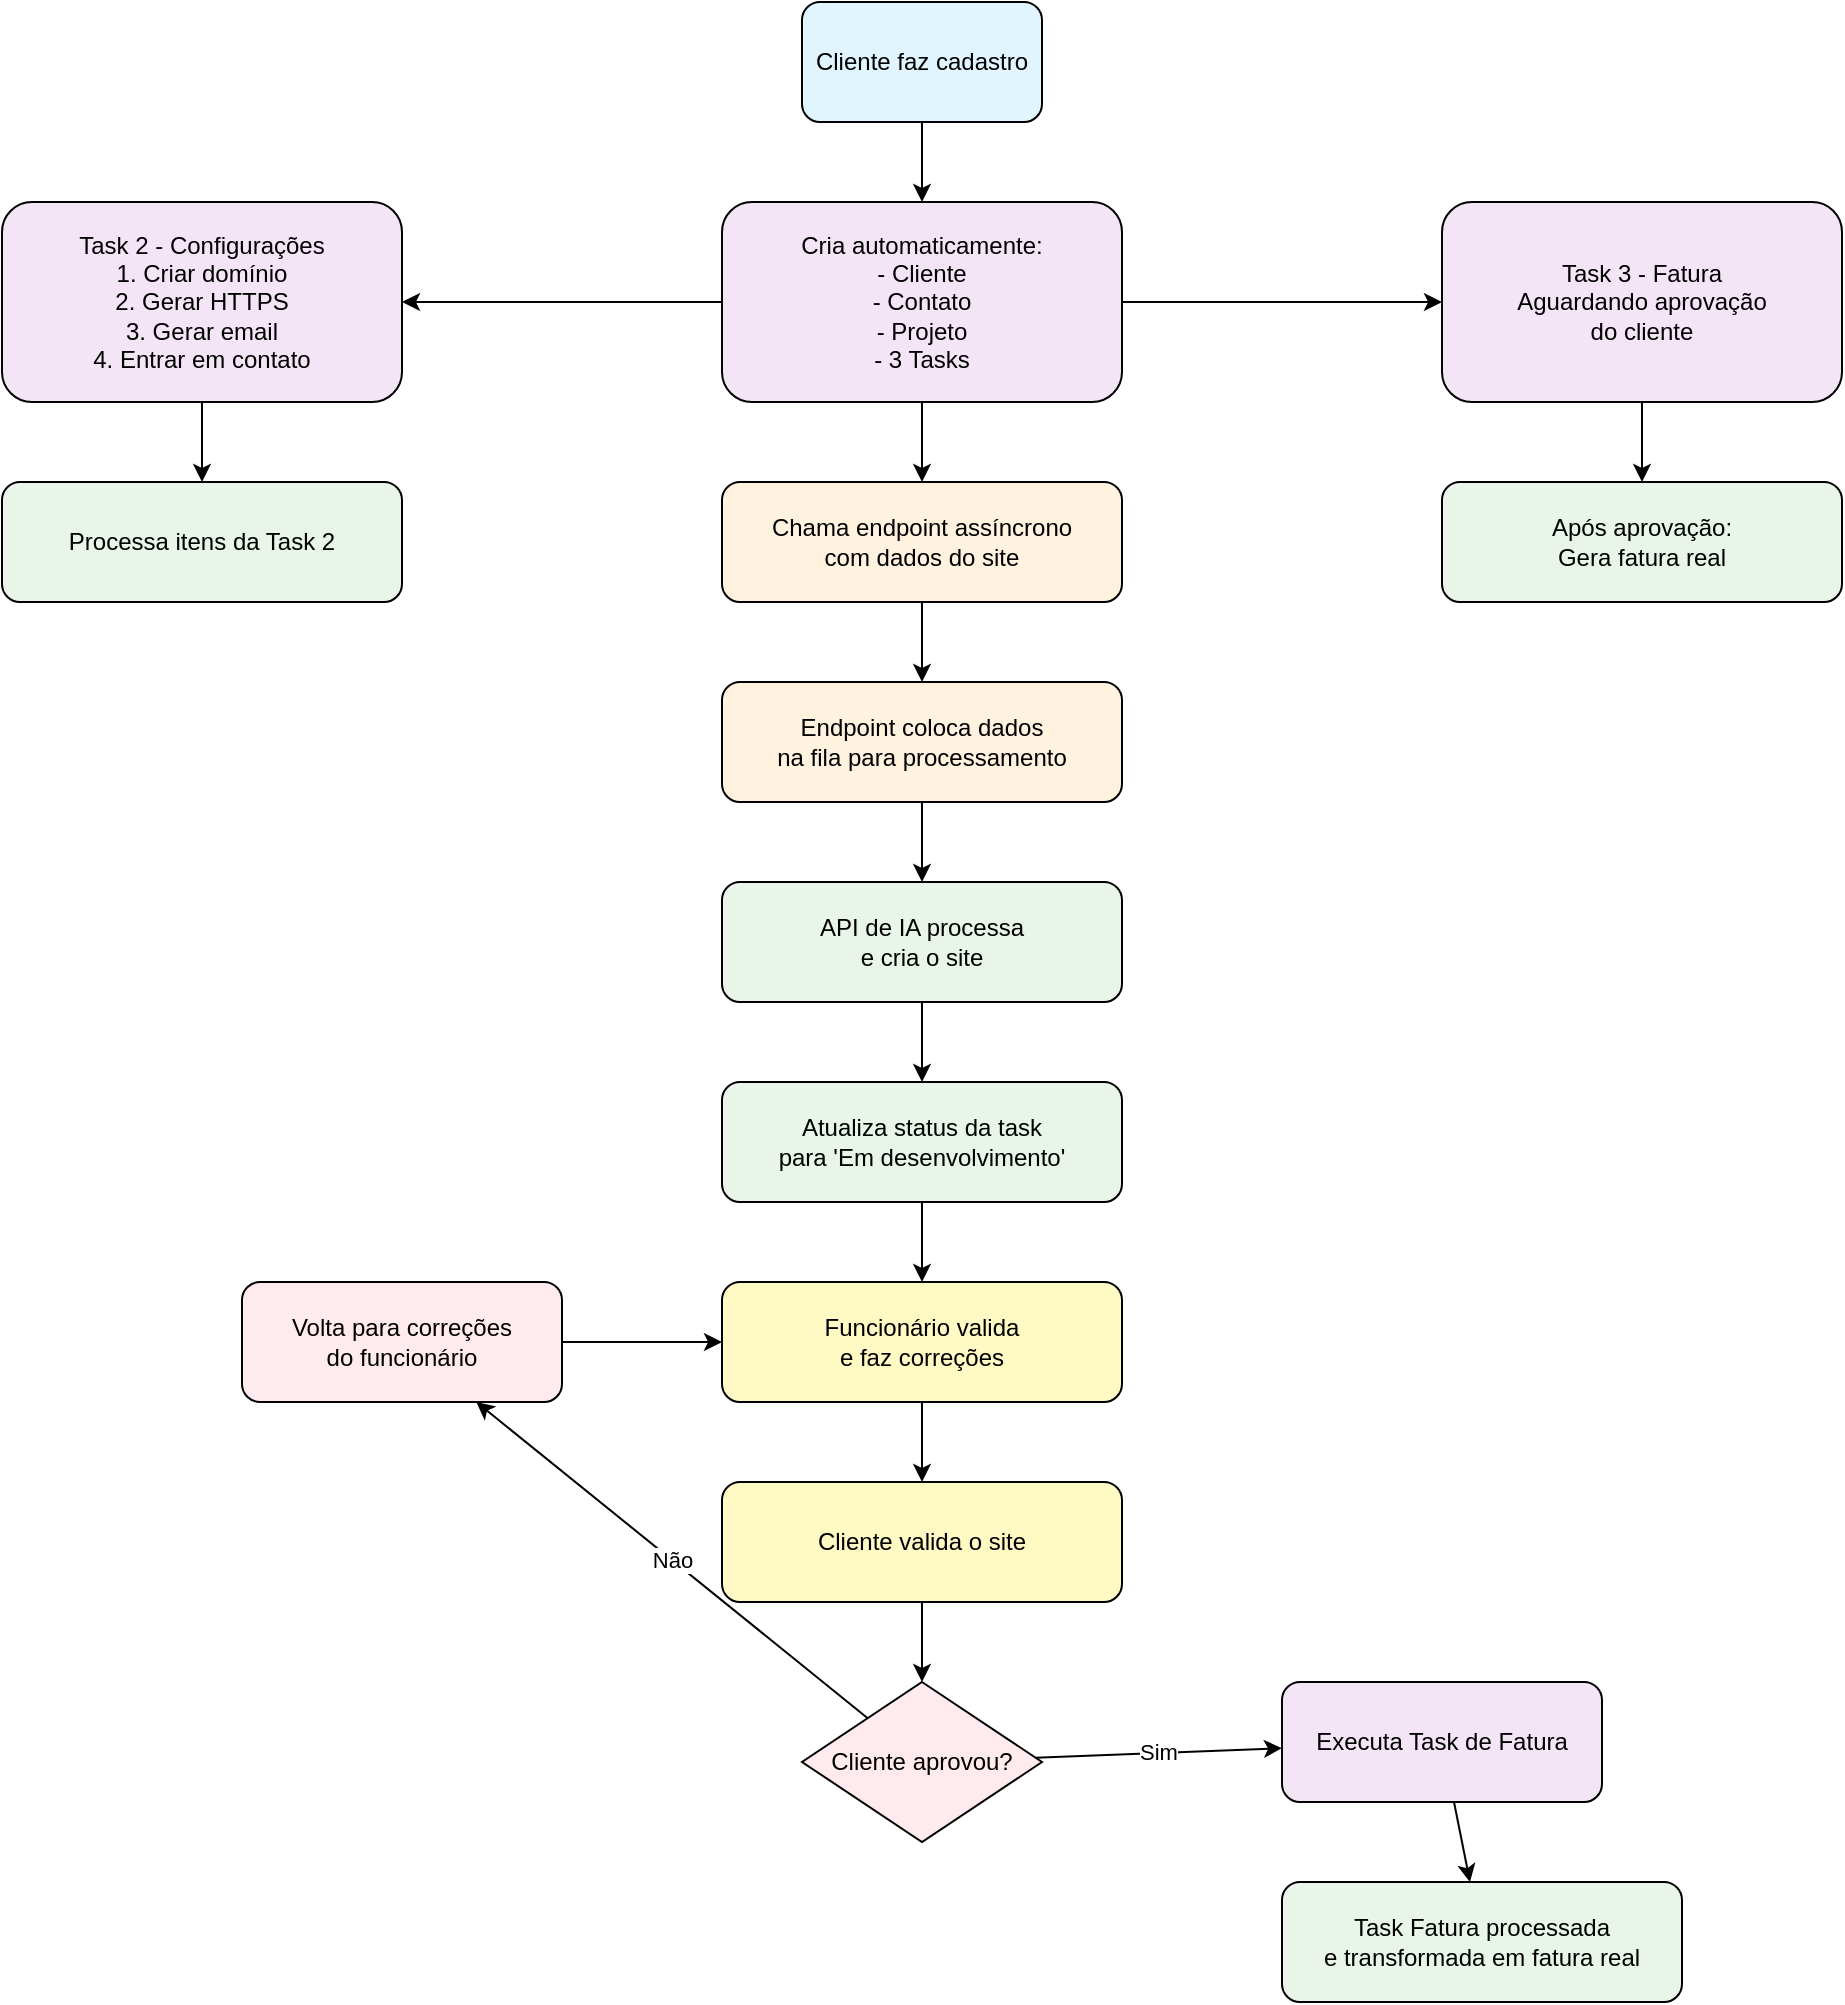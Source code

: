 <mxfile>
    <diagram name="Fluxo Pedido Site" id="fluxo-pedido-site">
        <mxGraphModel dx="764" dy="681" grid="1" gridSize="10" guides="1" tooltips="1" connect="1" arrows="1" fold="1" page="1" pageScale="1" pageWidth="1169" pageHeight="827" math="0" shadow="0">
            <root>
                <mxCell id="0"/>
                <mxCell id="1" parent="0"/>
                <mxCell id="2" value="Cliente faz cadastro" style="rounded=1;whiteSpace=wrap;html=1;fillColor=#e1f5fe;strokeColor=#000000;fontColor=#000000;" parent="1" vertex="1">
                    <mxGeometry x="480" y="40" width="120" height="60" as="geometry"/>
                </mxCell>
                <mxCell id="3" value="Cria automaticamente:&lt;br&gt;- Cliente&lt;br&gt;- Contato&lt;br&gt;- Projeto&lt;br&gt;- 3 Tasks" style="rounded=1;whiteSpace=wrap;html=1;fillColor=#f3e5f5;strokeColor=#000000;fontColor=#000000;" parent="1" vertex="1">
                    <mxGeometry x="440" y="140" width="200" height="100" as="geometry"/>
                </mxCell>
                <mxCell id="4" value="Chama endpoint assíncrono&lt;br&gt;com dados do site" style="rounded=1;whiteSpace=wrap;html=1;fillColor=#fff3e0;strokeColor=#000000;fontColor=#000000;" parent="1" vertex="1">
                    <mxGeometry x="440" y="280" width="200" height="60" as="geometry"/>
                </mxCell>
                <mxCell id="5" value="Endpoint coloca dados&lt;br&gt;na fila para processamento" style="rounded=1;whiteSpace=wrap;html=1;fillColor=#fff3e0;strokeColor=#000000;fontColor=#000000;" parent="1" vertex="1">
                    <mxGeometry x="440" y="380" width="200" height="60" as="geometry"/>
                </mxCell>
                <mxCell id="6" value="API de IA processa&lt;br&gt;e cria o site" style="rounded=1;whiteSpace=wrap;html=1;fillColor=#e8f5e8;strokeColor=#000000;fontColor=#000000;" parent="1" vertex="1">
                    <mxGeometry x="440" y="480" width="200" height="60" as="geometry"/>
                </mxCell>
                <mxCell id="7" value="Atualiza status da task&lt;br&gt;para 'Em desenvolvimento'" style="rounded=1;whiteSpace=wrap;html=1;fillColor=#e8f5e8;strokeColor=#000000;fontColor=#000000;" parent="1" vertex="1">
                    <mxGeometry x="440" y="580" width="200" height="60" as="geometry"/>
                </mxCell>
                <mxCell id="8" value="Funcionário valida&lt;br&gt;e faz correções" style="rounded=1;whiteSpace=wrap;html=1;fillColor=#fff9c4;strokeColor=#000000;fontColor=#000000;" parent="1" vertex="1">
                    <mxGeometry x="440" y="680" width="200" height="60" as="geometry"/>
                </mxCell>
                <mxCell id="9" value="Cliente valida o site" style="rounded=1;whiteSpace=wrap;html=1;fillColor=#fff9c4;strokeColor=#000000;fontColor=#000000;" parent="1" vertex="1">
                    <mxGeometry x="440" y="780" width="200" height="60" as="geometry"/>
                </mxCell>
                <mxCell id="10" value="Cliente aprovou?" style="rhombus;whiteSpace=wrap;html=1;fillColor=#ffebee;strokeColor=#000000;fontColor=#000000;" parent="1" vertex="1">
                    <mxGeometry x="480" y="880" width="120" height="80" as="geometry"/>
                </mxCell>
                <mxCell id="11" value="Volta para correções&lt;br&gt;do funcionário" style="rounded=1;whiteSpace=wrap;html=1;fillColor=#ffebee;strokeColor=#000000;fontColor=#000000;" parent="1" vertex="1">
                    <mxGeometry x="200" y="680" width="160" height="60" as="geometry"/>
                </mxCell>
                <mxCell id="12" value="Executa Task de Fatura" style="rounded=1;whiteSpace=wrap;html=1;fillColor=#f3e5f5;strokeColor=#000000;fontColor=#000000;" parent="1" vertex="1">
                    <mxGeometry x="720" y="880" width="160" height="60" as="geometry"/>
                </mxCell>
                <mxCell id="13" value="Task Fatura processada&lt;br&gt;e transformada em fatura real" style="rounded=1;whiteSpace=wrap;html=1;fillColor=#e8f5e8;strokeColor=#000000;fontColor=#000000;" parent="1" vertex="1">
                    <mxGeometry x="720" y="980" width="200" height="60" as="geometry"/>
                </mxCell>
                <mxCell id="14" value="Task 2 - Configurações&lt;br&gt;1. Criar domínio&lt;br&gt;2. Gerar HTTPS&lt;br&gt;3. Gerar email&lt;br&gt;4. Entrar em contato" style="rounded=1;whiteSpace=wrap;html=1;fillColor=#f3e5f5;strokeColor=#000000;fontColor=#000000;" parent="1" vertex="1">
                    <mxGeometry x="80" y="140" width="200" height="100" as="geometry"/>
                </mxCell>
                <mxCell id="15" value="Processa itens da Task 2" style="rounded=1;whiteSpace=wrap;html=1;fillColor=#e8f5e8;strokeColor=#000000;fontColor=#000000;" parent="1" vertex="1">
                    <mxGeometry x="80" y="280" width="200" height="60" as="geometry"/>
                </mxCell>
                <mxCell id="16" value="Task 3 - Fatura&lt;br&gt;Aguardando aprovação&lt;br&gt;do cliente" style="rounded=1;whiteSpace=wrap;html=1;fillColor=#f3e5f5;strokeColor=#000000;fontColor=#000000;" parent="1" vertex="1">
                    <mxGeometry x="800" y="140" width="200" height="100" as="geometry"/>
                </mxCell>
                <mxCell id="17" value="Após aprovação:&lt;br&gt;Gera fatura real" style="rounded=1;whiteSpace=wrap;html=1;fillColor=#e8f5e8;strokeColor=#000000;fontColor=#000000;" parent="1" vertex="1">
                    <mxGeometry x="800" y="280" width="200" height="60" as="geometry"/>
                </mxCell>
                <mxCell id="18" value="" style="endArrow=classic;html=1;rounded=0;strokeColor=#000000;fontColor=#000000;" parent="1" source="2" target="3" edge="1">
                    <mxGeometry width="50" height="50" relative="1" as="geometry">
                        <mxPoint x="540" y="110" as="sourcePoint"/>
                        <mxPoint x="540" y="140" as="targetPoint"/>
                    </mxGeometry>
                </mxCell>
                <mxCell id="19" value="" style="endArrow=classic;html=1;rounded=0;strokeColor=#000000;fontColor=#000000;" parent="1" source="3" target="4" edge="1">
                    <mxGeometry width="50" height="50" relative="1" as="geometry">
                        <mxPoint x="540" y="250" as="sourcePoint"/>
                        <mxPoint x="540" y="280" as="targetPoint"/>
                    </mxGeometry>
                </mxCell>
                <mxCell id="20" value="" style="endArrow=classic;html=1;rounded=0;strokeColor=#000000;fontColor=#000000;" parent="1" source="4" target="5" edge="1">
                    <mxGeometry width="50" height="50" relative="1" as="geometry">
                        <mxPoint x="540" y="350" as="sourcePoint"/>
                        <mxPoint x="540" y="380" as="targetPoint"/>
                    </mxGeometry>
                </mxCell>
                <mxCell id="21" value="" style="endArrow=classic;html=1;rounded=0;strokeColor=#000000;fontColor=#000000;" parent="1" source="5" target="6" edge="1">
                    <mxGeometry width="50" height="50" relative="1" as="geometry">
                        <mxPoint x="540" y="450" as="sourcePoint"/>
                        <mxPoint x="540" y="480" as="targetPoint"/>
                    </mxGeometry>
                </mxCell>
                <mxCell id="22" value="" style="endArrow=classic;html=1;rounded=0;strokeColor=#000000;fontColor=#000000;" parent="1" source="6" target="7" edge="1">
                    <mxGeometry width="50" height="50" relative="1" as="geometry">
                        <mxPoint x="540" y="550" as="sourcePoint"/>
                        <mxPoint x="540" y="580" as="targetPoint"/>
                    </mxGeometry>
                </mxCell>
                <mxCell id="23" value="" style="endArrow=classic;html=1;rounded=0;strokeColor=#000000;fontColor=#000000;" parent="1" source="7" target="8" edge="1">
                    <mxGeometry width="50" height="50" relative="1" as="geometry">
                        <mxPoint x="540" y="650" as="sourcePoint"/>
                        <mxPoint x="540" y="680" as="targetPoint"/>
                    </mxGeometry>
                </mxCell>
                <mxCell id="24" value="" style="endArrow=classic;html=1;rounded=0;strokeColor=#000000;fontColor=#000000;" parent="1" source="8" target="9" edge="1">
                    <mxGeometry width="50" height="50" relative="1" as="geometry">
                        <mxPoint x="540" y="750" as="sourcePoint"/>
                        <mxPoint x="540" y="780" as="targetPoint"/>
                    </mxGeometry>
                </mxCell>
                <mxCell id="25" value="" style="endArrow=classic;html=1;rounded=0;strokeColor=#000000;fontColor=#000000;" parent="1" source="9" target="10" edge="1">
                    <mxGeometry width="50" height="50" relative="1" as="geometry">
                        <mxPoint x="540" y="850" as="sourcePoint"/>
                        <mxPoint x="540" y="880" as="targetPoint"/>
                    </mxGeometry>
                </mxCell>
                <mxCell id="26" value="Não" style="endArrow=classic;html=1;rounded=0;strokeColor=#000000;fontColor=#000000;" parent="1" source="10" target="11" edge="1">
                    <mxGeometry width="50" height="50" relative="1" as="geometry">
                        <mxPoint x="480" y="920" as="sourcePoint"/>
                        <mxPoint x="360" y="710" as="targetPoint"/>
                    </mxGeometry>
                </mxCell>
                <mxCell id="27" value="Sim" style="endArrow=classic;html=1;rounded=0;strokeColor=#000000;fontColor=#000000;" parent="1" source="10" target="12" edge="1">
                    <mxGeometry width="50" height="50" relative="1" as="geometry">
                        <mxPoint x="600" y="920" as="sourcePoint"/>
                        <mxPoint x="720" y="880" as="targetPoint"/>
                    </mxGeometry>
                </mxCell>
                <mxCell id="28" value="" style="endArrow=classic;html=1;rounded=0;strokeColor=#000000;fontColor=#000000;" parent="1" source="12" target="13" edge="1">
                    <mxGeometry width="50" height="50" relative="1" as="geometry">
                        <mxPoint x="800" y="950" as="sourcePoint"/>
                        <mxPoint x="820" y="980" as="targetPoint"/>
                    </mxGeometry>
                </mxCell>
                <mxCell id="29" value="" style="endArrow=classic;html=1;rounded=0;strokeColor=#000000;fontColor=#000000;" parent="1" source="3" target="14" edge="1">
                    <mxGeometry width="50" height="50" relative="1" as="geometry">
                        <mxPoint x="440" y="190" as="sourcePoint"/>
                        <mxPoint x="280" y="190" as="targetPoint"/>
                    </mxGeometry>
                </mxCell>
                <mxCell id="30" value="" style="endArrow=classic;html=1;rounded=0;strokeColor=#000000;fontColor=#000000;" parent="1" source="14" target="15" edge="1">
                    <mxGeometry width="50" height="50" relative="1" as="geometry">
                        <mxPoint x="180" y="250" as="sourcePoint"/>
                        <mxPoint x="180" y="280" as="targetPoint"/>
                    </mxGeometry>
                </mxCell>
                <mxCell id="31" value="" style="endArrow=classic;html=1;rounded=0;strokeColor=#000000;fontColor=#000000;" parent="1" source="3" target="16" edge="1">
                    <mxGeometry width="50" height="50" relative="1" as="geometry">
                        <mxPoint x="640" y="190" as="sourcePoint"/>
                        <mxPoint x="800" y="190" as="targetPoint"/>
                    </mxGeometry>
                </mxCell>
                <mxCell id="32" value="" style="endArrow=classic;html=1;rounded=0;strokeColor=#000000;fontColor=#000000;" parent="1" source="16" target="17" edge="1">
                    <mxGeometry width="50" height="50" relative="1" as="geometry">
                        <mxPoint x="900" y="250" as="sourcePoint"/>
                        <mxPoint x="900" y="280" as="targetPoint"/>
                    </mxGeometry>
                </mxCell>
                <mxCell id="33" value="" style="endArrow=classic;html=1;rounded=0;strokeColor=#000000;fontColor=#000000;" parent="1" source="11" target="8" edge="1">
                    <mxGeometry width="50" height="50" relative="1" as="geometry">
                        <mxPoint x="360" y="710" as="sourcePoint"/>
                        <mxPoint x="440" y="710" as="targetPoint"/>
                    </mxGeometry>
                </mxCell>
            </root>
        </mxGraphModel>
    </diagram>
</mxfile>